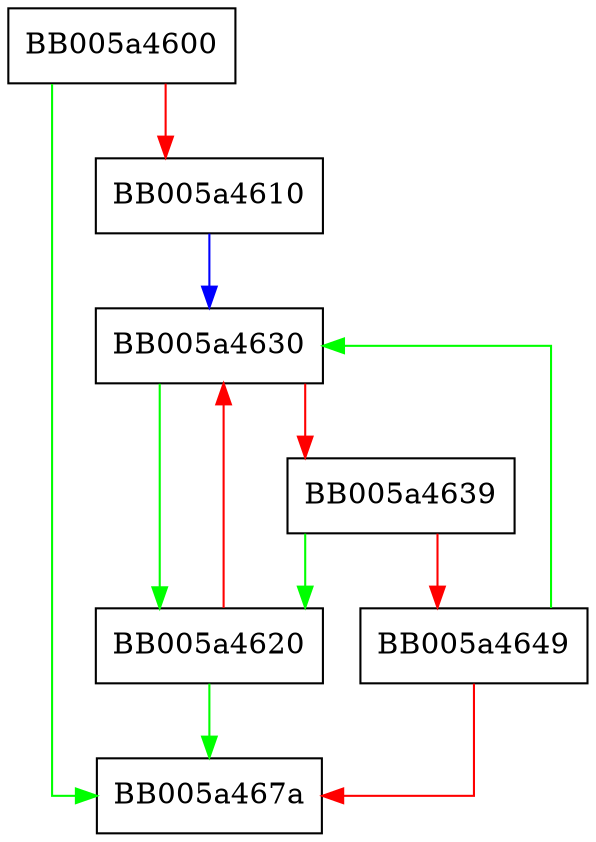 digraph ENGINE_register_all_pkey_asn1_meths {
  node [shape="box"];
  graph [splines=ortho];
  BB005a4600 -> BB005a467a [color="green"];
  BB005a4600 -> BB005a4610 [color="red"];
  BB005a4610 -> BB005a4630 [color="blue"];
  BB005a4620 -> BB005a467a [color="green"];
  BB005a4620 -> BB005a4630 [color="red"];
  BB005a4630 -> BB005a4620 [color="green"];
  BB005a4630 -> BB005a4639 [color="red"];
  BB005a4639 -> BB005a4620 [color="green"];
  BB005a4639 -> BB005a4649 [color="red"];
  BB005a4649 -> BB005a4630 [color="green"];
  BB005a4649 -> BB005a467a [color="red"];
}